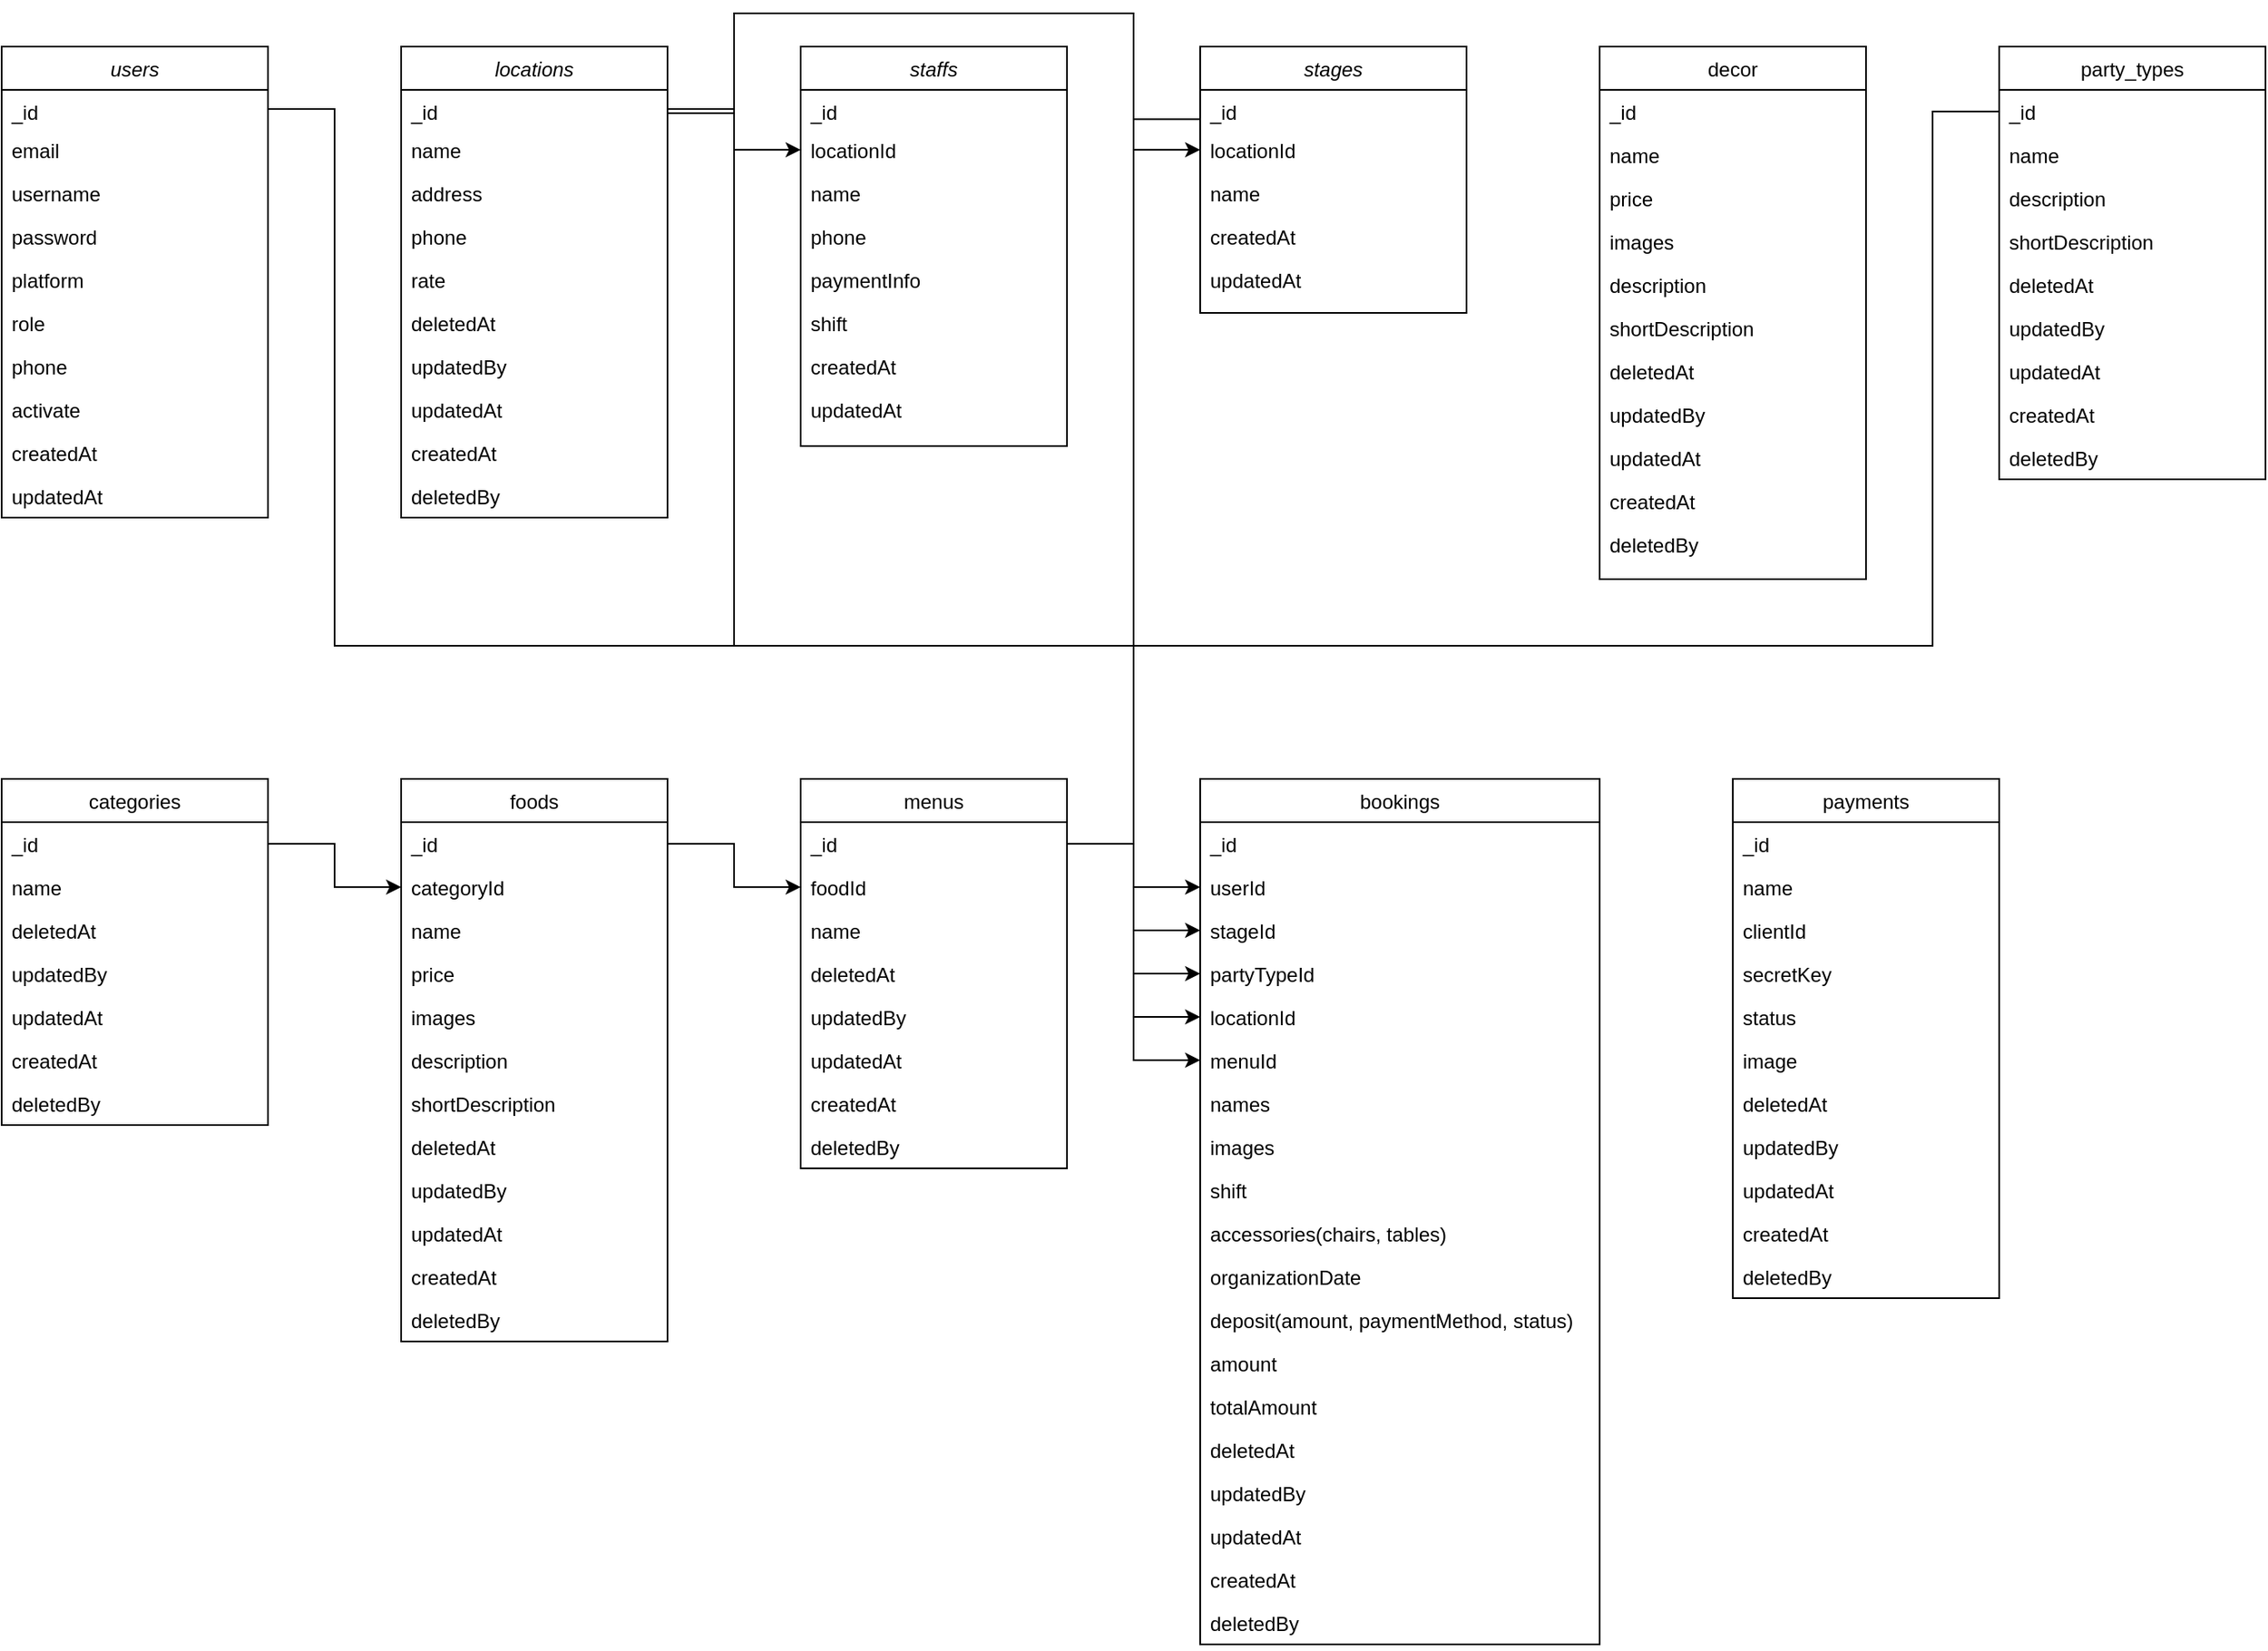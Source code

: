 <mxfile version="24.7.2" type="github" pages="2">
  <diagram id="C5RBs43oDa-KdzZeNtuy" name="ERD">
    <mxGraphModel dx="502" dy="643" grid="1" gridSize="10" guides="1" tooltips="1" connect="1" arrows="1" fold="1" page="1" pageScale="1" pageWidth="827" pageHeight="1169" math="0" shadow="0">
      <root>
        <mxCell id="WIyWlLk6GJQsqaUBKTNV-0" />
        <mxCell id="WIyWlLk6GJQsqaUBKTNV-1" parent="WIyWlLk6GJQsqaUBKTNV-0" />
        <mxCell id="zkfFHV4jXpPFQw0GAbJ--0" value="users" style="swimlane;fontStyle=2;align=center;verticalAlign=top;childLayout=stackLayout;horizontal=1;startSize=26;horizontalStack=0;resizeParent=1;resizeLast=0;collapsible=1;marginBottom=0;rounded=0;shadow=0;strokeWidth=1;" parent="WIyWlLk6GJQsqaUBKTNV-1" vertex="1">
          <mxGeometry x="40" y="40" width="160" height="283" as="geometry">
            <mxRectangle x="80" y="50" width="160" height="26" as="alternateBounds" />
          </mxGeometry>
        </mxCell>
        <mxCell id="7IOnWDi11vepEwamNlnr-1" value="_id" style="text;align=left;verticalAlign=top;spacingLeft=4;spacingRight=4;overflow=hidden;rotatable=0;points=[[0,0.5],[1,0.5]];portConstraint=eastwest;" parent="zkfFHV4jXpPFQw0GAbJ--0" vertex="1">
          <mxGeometry y="26" width="160" height="23" as="geometry" />
        </mxCell>
        <mxCell id="zkfFHV4jXpPFQw0GAbJ--1" value="email" style="text;align=left;verticalAlign=top;spacingLeft=4;spacingRight=4;overflow=hidden;rotatable=0;points=[[0,0.5],[1,0.5]];portConstraint=eastwest;" parent="zkfFHV4jXpPFQw0GAbJ--0" vertex="1">
          <mxGeometry y="49" width="160" height="26" as="geometry" />
        </mxCell>
        <mxCell id="zkfFHV4jXpPFQw0GAbJ--2" value="username" style="text;align=left;verticalAlign=top;spacingLeft=4;spacingRight=4;overflow=hidden;rotatable=0;points=[[0,0.5],[1,0.5]];portConstraint=eastwest;rounded=0;shadow=0;html=0;" parent="zkfFHV4jXpPFQw0GAbJ--0" vertex="1">
          <mxGeometry y="75" width="160" height="26" as="geometry" />
        </mxCell>
        <mxCell id="zkfFHV4jXpPFQw0GAbJ--3" value="password" style="text;align=left;verticalAlign=top;spacingLeft=4;spacingRight=4;overflow=hidden;rotatable=0;points=[[0,0.5],[1,0.5]];portConstraint=eastwest;rounded=0;shadow=0;html=0;" parent="zkfFHV4jXpPFQw0GAbJ--0" vertex="1">
          <mxGeometry y="101" width="160" height="26" as="geometry" />
        </mxCell>
        <mxCell id="7IOnWDi11vepEwamNlnr-34" value="platform" style="text;align=left;verticalAlign=top;spacingLeft=4;spacingRight=4;overflow=hidden;rotatable=0;points=[[0,0.5],[1,0.5]];portConstraint=eastwest;rounded=0;shadow=0;html=0;" parent="zkfFHV4jXpPFQw0GAbJ--0" vertex="1">
          <mxGeometry y="127" width="160" height="26" as="geometry" />
        </mxCell>
        <mxCell id="zkfFHV4jXpPFQw0GAbJ--5" value="role" style="text;align=left;verticalAlign=top;spacingLeft=4;spacingRight=4;overflow=hidden;rotatable=0;points=[[0,0.5],[1,0.5]];portConstraint=eastwest;" parent="zkfFHV4jXpPFQw0GAbJ--0" vertex="1">
          <mxGeometry y="153" width="160" height="26" as="geometry" />
        </mxCell>
        <mxCell id="7IOnWDi11vepEwamNlnr-0" value="phone" style="text;align=left;verticalAlign=top;spacingLeft=4;spacingRight=4;overflow=hidden;rotatable=0;points=[[0,0.5],[1,0.5]];portConstraint=eastwest;" parent="zkfFHV4jXpPFQw0GAbJ--0" vertex="1">
          <mxGeometry y="179" width="160" height="26" as="geometry" />
        </mxCell>
        <mxCell id="7IOnWDi11vepEwamNlnr-192" value="activate" style="text;align=left;verticalAlign=top;spacingLeft=4;spacingRight=4;overflow=hidden;rotatable=0;points=[[0,0.5],[1,0.5]];portConstraint=eastwest;rounded=0;shadow=0;html=0;" parent="zkfFHV4jXpPFQw0GAbJ--0" vertex="1">
          <mxGeometry y="205" width="160" height="26" as="geometry" />
        </mxCell>
        <mxCell id="7IOnWDi11vepEwamNlnr-193" value="createdAt" style="text;align=left;verticalAlign=top;spacingLeft=4;spacingRight=4;overflow=hidden;rotatable=0;points=[[0,0.5],[1,0.5]];portConstraint=eastwest;rounded=0;shadow=0;html=0;" parent="zkfFHV4jXpPFQw0GAbJ--0" vertex="1">
          <mxGeometry y="231" width="160" height="26" as="geometry" />
        </mxCell>
        <mxCell id="7IOnWDi11vepEwamNlnr-72" value="updatedAt" style="text;align=left;verticalAlign=top;spacingLeft=4;spacingRight=4;overflow=hidden;rotatable=0;points=[[0,0.5],[1,0.5]];portConstraint=eastwest;rounded=0;shadow=0;html=0;" parent="zkfFHV4jXpPFQw0GAbJ--0" vertex="1">
          <mxGeometry y="257" width="160" height="26" as="geometry" />
        </mxCell>
        <mxCell id="zkfFHV4jXpPFQw0GAbJ--6" value="categories" style="swimlane;fontStyle=0;align=center;verticalAlign=top;childLayout=stackLayout;horizontal=1;startSize=26;horizontalStack=0;resizeParent=1;resizeLast=0;collapsible=1;marginBottom=0;rounded=0;shadow=0;strokeWidth=1;" parent="WIyWlLk6GJQsqaUBKTNV-1" vertex="1">
          <mxGeometry x="40" y="480" width="160" height="208" as="geometry">
            <mxRectangle x="40" y="480" width="160" height="26" as="alternateBounds" />
          </mxGeometry>
        </mxCell>
        <mxCell id="zkfFHV4jXpPFQw0GAbJ--7" value="_id" style="text;align=left;verticalAlign=top;spacingLeft=4;spacingRight=4;overflow=hidden;rotatable=0;points=[[0,0.5],[1,0.5]];portConstraint=eastwest;" parent="zkfFHV4jXpPFQw0GAbJ--6" vertex="1">
          <mxGeometry y="26" width="160" height="26" as="geometry" />
        </mxCell>
        <mxCell id="zkfFHV4jXpPFQw0GAbJ--8" value="name" style="text;align=left;verticalAlign=top;spacingLeft=4;spacingRight=4;overflow=hidden;rotatable=0;points=[[0,0.5],[1,0.5]];portConstraint=eastwest;rounded=0;shadow=0;html=0;" parent="zkfFHV4jXpPFQw0GAbJ--6" vertex="1">
          <mxGeometry y="52" width="160" height="26" as="geometry" />
        </mxCell>
        <mxCell id="7IOnWDi11vepEwamNlnr-150" value="deletedAt" style="text;align=left;verticalAlign=top;spacingLeft=4;spacingRight=4;overflow=hidden;rotatable=0;points=[[0,0.5],[1,0.5]];portConstraint=eastwest;rounded=0;shadow=0;html=0;" parent="zkfFHV4jXpPFQw0GAbJ--6" vertex="1">
          <mxGeometry y="78" width="160" height="26" as="geometry" />
        </mxCell>
        <mxCell id="7IOnWDi11vepEwamNlnr-154" value="updatedBy" style="text;align=left;verticalAlign=top;spacingLeft=4;spacingRight=4;overflow=hidden;rotatable=0;points=[[0,0.5],[1,0.5]];portConstraint=eastwest;rounded=0;shadow=0;html=0;" parent="zkfFHV4jXpPFQw0GAbJ--6" vertex="1">
          <mxGeometry y="104" width="160" height="26" as="geometry" />
        </mxCell>
        <mxCell id="7IOnWDi11vepEwamNlnr-153" value="updatedAt" style="text;align=left;verticalAlign=top;spacingLeft=4;spacingRight=4;overflow=hidden;rotatable=0;points=[[0,0.5],[1,0.5]];portConstraint=eastwest;rounded=0;shadow=0;html=0;" parent="zkfFHV4jXpPFQw0GAbJ--6" vertex="1">
          <mxGeometry y="130" width="160" height="26" as="geometry" />
        </mxCell>
        <mxCell id="7IOnWDi11vepEwamNlnr-152" value="createdAt" style="text;align=left;verticalAlign=top;spacingLeft=4;spacingRight=4;overflow=hidden;rotatable=0;points=[[0,0.5],[1,0.5]];portConstraint=eastwest;rounded=0;shadow=0;html=0;" parent="zkfFHV4jXpPFQw0GAbJ--6" vertex="1">
          <mxGeometry y="156" width="160" height="26" as="geometry" />
        </mxCell>
        <mxCell id="7IOnWDi11vepEwamNlnr-151" value="deletedBy" style="text;align=left;verticalAlign=top;spacingLeft=4;spacingRight=4;overflow=hidden;rotatable=0;points=[[0,0.5],[1,0.5]];portConstraint=eastwest;rounded=0;shadow=0;html=0;" parent="zkfFHV4jXpPFQw0GAbJ--6" vertex="1">
          <mxGeometry y="182" width="160" height="26" as="geometry" />
        </mxCell>
        <mxCell id="7IOnWDi11vepEwamNlnr-7" value="foods" style="swimlane;fontStyle=0;align=center;verticalAlign=top;childLayout=stackLayout;horizontal=1;startSize=26;horizontalStack=0;resizeParent=1;resizeLast=0;collapsible=1;marginBottom=0;rounded=0;shadow=0;strokeWidth=1;" parent="WIyWlLk6GJQsqaUBKTNV-1" vertex="1">
          <mxGeometry x="280" y="480" width="160" height="338" as="geometry">
            <mxRectangle x="280" y="480" width="160" height="26" as="alternateBounds" />
          </mxGeometry>
        </mxCell>
        <mxCell id="7IOnWDi11vepEwamNlnr-8" value="_id" style="text;align=left;verticalAlign=top;spacingLeft=4;spacingRight=4;overflow=hidden;rotatable=0;points=[[0,0.5],[1,0.5]];portConstraint=eastwest;" parent="7IOnWDi11vepEwamNlnr-7" vertex="1">
          <mxGeometry y="26" width="160" height="26" as="geometry" />
        </mxCell>
        <mxCell id="7IOnWDi11vepEwamNlnr-14" value="categoryId" style="text;align=left;verticalAlign=top;spacingLeft=4;spacingRight=4;overflow=hidden;rotatable=0;points=[[0,0.5],[1,0.5]];portConstraint=eastwest;rounded=0;shadow=0;html=0;" parent="7IOnWDi11vepEwamNlnr-7" vertex="1">
          <mxGeometry y="52" width="160" height="26" as="geometry" />
        </mxCell>
        <mxCell id="7IOnWDi11vepEwamNlnr-9" value="name" style="text;align=left;verticalAlign=top;spacingLeft=4;spacingRight=4;overflow=hidden;rotatable=0;points=[[0,0.5],[1,0.5]];portConstraint=eastwest;rounded=0;shadow=0;html=0;" parent="7IOnWDi11vepEwamNlnr-7" vertex="1">
          <mxGeometry y="78" width="160" height="26" as="geometry" />
        </mxCell>
        <mxCell id="7IOnWDi11vepEwamNlnr-30" value="price" style="text;align=left;verticalAlign=top;spacingLeft=4;spacingRight=4;overflow=hidden;rotatable=0;points=[[0,0.5],[1,0.5]];portConstraint=eastwest;rounded=0;shadow=0;html=0;" parent="7IOnWDi11vepEwamNlnr-7" vertex="1">
          <mxGeometry y="104" width="160" height="26" as="geometry" />
        </mxCell>
        <mxCell id="7IOnWDi11vepEwamNlnr-33" value="images" style="text;align=left;verticalAlign=top;spacingLeft=4;spacingRight=4;overflow=hidden;rotatable=0;points=[[0,0.5],[1,0.5]];portConstraint=eastwest;rounded=0;shadow=0;html=0;" parent="7IOnWDi11vepEwamNlnr-7" vertex="1">
          <mxGeometry y="130" width="160" height="26" as="geometry" />
        </mxCell>
        <mxCell id="7IOnWDi11vepEwamNlnr-31" value="description" style="text;align=left;verticalAlign=top;spacingLeft=4;spacingRight=4;overflow=hidden;rotatable=0;points=[[0,0.5],[1,0.5]];portConstraint=eastwest;rounded=0;shadow=0;html=0;" parent="7IOnWDi11vepEwamNlnr-7" vertex="1">
          <mxGeometry y="156" width="160" height="26" as="geometry" />
        </mxCell>
        <mxCell id="7IOnWDi11vepEwamNlnr-32" value="shortDescription" style="text;align=left;verticalAlign=top;spacingLeft=4;spacingRight=4;overflow=hidden;rotatable=0;points=[[0,0.5],[1,0.5]];portConstraint=eastwest;rounded=0;shadow=0;html=0;" parent="7IOnWDi11vepEwamNlnr-7" vertex="1">
          <mxGeometry y="182" width="160" height="26" as="geometry" />
        </mxCell>
        <mxCell id="7IOnWDi11vepEwamNlnr-155" value="deletedAt" style="text;align=left;verticalAlign=top;spacingLeft=4;spacingRight=4;overflow=hidden;rotatable=0;points=[[0,0.5],[1,0.5]];portConstraint=eastwest;rounded=0;shadow=0;html=0;" parent="7IOnWDi11vepEwamNlnr-7" vertex="1">
          <mxGeometry y="208" width="160" height="26" as="geometry" />
        </mxCell>
        <mxCell id="7IOnWDi11vepEwamNlnr-159" value="updatedBy" style="text;align=left;verticalAlign=top;spacingLeft=4;spacingRight=4;overflow=hidden;rotatable=0;points=[[0,0.5],[1,0.5]];portConstraint=eastwest;rounded=0;shadow=0;html=0;" parent="7IOnWDi11vepEwamNlnr-7" vertex="1">
          <mxGeometry y="234" width="160" height="26" as="geometry" />
        </mxCell>
        <mxCell id="7IOnWDi11vepEwamNlnr-158" value="updatedAt" style="text;align=left;verticalAlign=top;spacingLeft=4;spacingRight=4;overflow=hidden;rotatable=0;points=[[0,0.5],[1,0.5]];portConstraint=eastwest;rounded=0;shadow=0;html=0;" parent="7IOnWDi11vepEwamNlnr-7" vertex="1">
          <mxGeometry y="260" width="160" height="26" as="geometry" />
        </mxCell>
        <mxCell id="7IOnWDi11vepEwamNlnr-157" value="createdAt" style="text;align=left;verticalAlign=top;spacingLeft=4;spacingRight=4;overflow=hidden;rotatable=0;points=[[0,0.5],[1,0.5]];portConstraint=eastwest;rounded=0;shadow=0;html=0;" parent="7IOnWDi11vepEwamNlnr-7" vertex="1">
          <mxGeometry y="286" width="160" height="26" as="geometry" />
        </mxCell>
        <mxCell id="7IOnWDi11vepEwamNlnr-156" value="deletedBy" style="text;align=left;verticalAlign=top;spacingLeft=4;spacingRight=4;overflow=hidden;rotatable=0;points=[[0,0.5],[1,0.5]];portConstraint=eastwest;rounded=0;shadow=0;html=0;" parent="7IOnWDi11vepEwamNlnr-7" vertex="1">
          <mxGeometry y="312" width="160" height="26" as="geometry" />
        </mxCell>
        <mxCell id="7IOnWDi11vepEwamNlnr-19" value="menus" style="swimlane;fontStyle=0;align=center;verticalAlign=top;childLayout=stackLayout;horizontal=1;startSize=26;horizontalStack=0;resizeParent=1;resizeLast=0;collapsible=1;marginBottom=0;rounded=0;shadow=0;strokeWidth=1;" parent="WIyWlLk6GJQsqaUBKTNV-1" vertex="1">
          <mxGeometry x="520" y="480" width="160" height="234" as="geometry">
            <mxRectangle x="520" y="480" width="160" height="26" as="alternateBounds" />
          </mxGeometry>
        </mxCell>
        <mxCell id="7IOnWDi11vepEwamNlnr-20" value="_id" style="text;align=left;verticalAlign=top;spacingLeft=4;spacingRight=4;overflow=hidden;rotatable=0;points=[[0,0.5],[1,0.5]];portConstraint=eastwest;" parent="7IOnWDi11vepEwamNlnr-19" vertex="1">
          <mxGeometry y="26" width="160" height="26" as="geometry" />
        </mxCell>
        <mxCell id="7IOnWDi11vepEwamNlnr-21" value="foodId" style="text;align=left;verticalAlign=top;spacingLeft=4;spacingRight=4;overflow=hidden;rotatable=0;points=[[0,0.5],[1,0.5]];portConstraint=eastwest;rounded=0;shadow=0;html=0;" parent="7IOnWDi11vepEwamNlnr-19" vertex="1">
          <mxGeometry y="52" width="160" height="26" as="geometry" />
        </mxCell>
        <mxCell id="7IOnWDi11vepEwamNlnr-22" value="name" style="text;align=left;verticalAlign=top;spacingLeft=4;spacingRight=4;overflow=hidden;rotatable=0;points=[[0,0.5],[1,0.5]];portConstraint=eastwest;rounded=0;shadow=0;html=0;" parent="7IOnWDi11vepEwamNlnr-19" vertex="1">
          <mxGeometry y="78" width="160" height="26" as="geometry" />
        </mxCell>
        <mxCell id="7IOnWDi11vepEwamNlnr-160" value="deletedAt" style="text;align=left;verticalAlign=top;spacingLeft=4;spacingRight=4;overflow=hidden;rotatable=0;points=[[0,0.5],[1,0.5]];portConstraint=eastwest;rounded=0;shadow=0;html=0;" parent="7IOnWDi11vepEwamNlnr-19" vertex="1">
          <mxGeometry y="104" width="160" height="26" as="geometry" />
        </mxCell>
        <mxCell id="7IOnWDi11vepEwamNlnr-164" value="updatedBy" style="text;align=left;verticalAlign=top;spacingLeft=4;spacingRight=4;overflow=hidden;rotatable=0;points=[[0,0.5],[1,0.5]];portConstraint=eastwest;rounded=0;shadow=0;html=0;" parent="7IOnWDi11vepEwamNlnr-19" vertex="1">
          <mxGeometry y="130" width="160" height="26" as="geometry" />
        </mxCell>
        <mxCell id="7IOnWDi11vepEwamNlnr-163" value="updatedAt" style="text;align=left;verticalAlign=top;spacingLeft=4;spacingRight=4;overflow=hidden;rotatable=0;points=[[0,0.5],[1,0.5]];portConstraint=eastwest;rounded=0;shadow=0;html=0;" parent="7IOnWDi11vepEwamNlnr-19" vertex="1">
          <mxGeometry y="156" width="160" height="26" as="geometry" />
        </mxCell>
        <mxCell id="7IOnWDi11vepEwamNlnr-162" value="createdAt" style="text;align=left;verticalAlign=top;spacingLeft=4;spacingRight=4;overflow=hidden;rotatable=0;points=[[0,0.5],[1,0.5]];portConstraint=eastwest;rounded=0;shadow=0;html=0;" parent="7IOnWDi11vepEwamNlnr-19" vertex="1">
          <mxGeometry y="182" width="160" height="26" as="geometry" />
        </mxCell>
        <mxCell id="7IOnWDi11vepEwamNlnr-161" value="deletedBy" style="text;align=left;verticalAlign=top;spacingLeft=4;spacingRight=4;overflow=hidden;rotatable=0;points=[[0,0.5],[1,0.5]];portConstraint=eastwest;rounded=0;shadow=0;html=0;" parent="7IOnWDi11vepEwamNlnr-19" vertex="1">
          <mxGeometry y="208" width="160" height="26" as="geometry" />
        </mxCell>
        <mxCell id="7IOnWDi11vepEwamNlnr-49" value="decor" style="swimlane;fontStyle=0;align=center;verticalAlign=top;childLayout=stackLayout;horizontal=1;startSize=26;horizontalStack=0;resizeParent=1;resizeLast=0;collapsible=1;marginBottom=0;rounded=0;shadow=0;strokeWidth=1;" parent="WIyWlLk6GJQsqaUBKTNV-1" vertex="1">
          <mxGeometry x="1000" y="40" width="160" height="320" as="geometry">
            <mxRectangle x="130" y="380" width="160" height="26" as="alternateBounds" />
          </mxGeometry>
        </mxCell>
        <mxCell id="7IOnWDi11vepEwamNlnr-50" value="_id" style="text;align=left;verticalAlign=top;spacingLeft=4;spacingRight=4;overflow=hidden;rotatable=0;points=[[0,0.5],[1,0.5]];portConstraint=eastwest;" parent="7IOnWDi11vepEwamNlnr-49" vertex="1">
          <mxGeometry y="26" width="160" height="26" as="geometry" />
        </mxCell>
        <mxCell id="7IOnWDi11vepEwamNlnr-51" value="name" style="text;align=left;verticalAlign=top;spacingLeft=4;spacingRight=4;overflow=hidden;rotatable=0;points=[[0,0.5],[1,0.5]];portConstraint=eastwest;rounded=0;shadow=0;html=0;" parent="7IOnWDi11vepEwamNlnr-49" vertex="1">
          <mxGeometry y="52" width="160" height="26" as="geometry" />
        </mxCell>
        <mxCell id="7IOnWDi11vepEwamNlnr-53" value="price" style="text;align=left;verticalAlign=top;spacingLeft=4;spacingRight=4;overflow=hidden;rotatable=0;points=[[0,0.5],[1,0.5]];portConstraint=eastwest;rounded=0;shadow=0;html=0;" parent="7IOnWDi11vepEwamNlnr-49" vertex="1">
          <mxGeometry y="78" width="160" height="26" as="geometry" />
        </mxCell>
        <mxCell id="7IOnWDi11vepEwamNlnr-54" value="images" style="text;align=left;verticalAlign=top;spacingLeft=4;spacingRight=4;overflow=hidden;rotatable=0;points=[[0,0.5],[1,0.5]];portConstraint=eastwest;rounded=0;shadow=0;html=0;" parent="7IOnWDi11vepEwamNlnr-49" vertex="1">
          <mxGeometry y="104" width="160" height="26" as="geometry" />
        </mxCell>
        <mxCell id="7IOnWDi11vepEwamNlnr-55" value="description" style="text;align=left;verticalAlign=top;spacingLeft=4;spacingRight=4;overflow=hidden;rotatable=0;points=[[0,0.5],[1,0.5]];portConstraint=eastwest;rounded=0;shadow=0;html=0;" parent="7IOnWDi11vepEwamNlnr-49" vertex="1">
          <mxGeometry y="130" width="160" height="26" as="geometry" />
        </mxCell>
        <mxCell id="7IOnWDi11vepEwamNlnr-56" value="shortDescription" style="text;align=left;verticalAlign=top;spacingLeft=4;spacingRight=4;overflow=hidden;rotatable=0;points=[[0,0.5],[1,0.5]];portConstraint=eastwest;rounded=0;shadow=0;html=0;" parent="7IOnWDi11vepEwamNlnr-49" vertex="1">
          <mxGeometry y="156" width="160" height="26" as="geometry" />
        </mxCell>
        <mxCell id="7IOnWDi11vepEwamNlnr-145" value="deletedAt" style="text;align=left;verticalAlign=top;spacingLeft=4;spacingRight=4;overflow=hidden;rotatable=0;points=[[0,0.5],[1,0.5]];portConstraint=eastwest;rounded=0;shadow=0;html=0;" parent="7IOnWDi11vepEwamNlnr-49" vertex="1">
          <mxGeometry y="182" width="160" height="26" as="geometry" />
        </mxCell>
        <mxCell id="7IOnWDi11vepEwamNlnr-149" value="updatedBy" style="text;align=left;verticalAlign=top;spacingLeft=4;spacingRight=4;overflow=hidden;rotatable=0;points=[[0,0.5],[1,0.5]];portConstraint=eastwest;rounded=0;shadow=0;html=0;" parent="7IOnWDi11vepEwamNlnr-49" vertex="1">
          <mxGeometry y="208" width="160" height="26" as="geometry" />
        </mxCell>
        <mxCell id="7IOnWDi11vepEwamNlnr-148" value="updatedAt" style="text;align=left;verticalAlign=top;spacingLeft=4;spacingRight=4;overflow=hidden;rotatable=0;points=[[0,0.5],[1,0.5]];portConstraint=eastwest;rounded=0;shadow=0;html=0;" parent="7IOnWDi11vepEwamNlnr-49" vertex="1">
          <mxGeometry y="234" width="160" height="26" as="geometry" />
        </mxCell>
        <mxCell id="7IOnWDi11vepEwamNlnr-147" value="createdAt" style="text;align=left;verticalAlign=top;spacingLeft=4;spacingRight=4;overflow=hidden;rotatable=0;points=[[0,0.5],[1,0.5]];portConstraint=eastwest;rounded=0;shadow=0;html=0;" parent="7IOnWDi11vepEwamNlnr-49" vertex="1">
          <mxGeometry y="260" width="160" height="26" as="geometry" />
        </mxCell>
        <mxCell id="7IOnWDi11vepEwamNlnr-146" value="deletedBy" style="text;align=left;verticalAlign=top;spacingLeft=4;spacingRight=4;overflow=hidden;rotatable=0;points=[[0,0.5],[1,0.5]];portConstraint=eastwest;rounded=0;shadow=0;html=0;" parent="7IOnWDi11vepEwamNlnr-49" vertex="1">
          <mxGeometry y="286" width="160" height="26" as="geometry" />
        </mxCell>
        <mxCell id="7IOnWDi11vepEwamNlnr-61" value="locations" style="swimlane;fontStyle=2;align=center;verticalAlign=top;childLayout=stackLayout;horizontal=1;startSize=26;horizontalStack=0;resizeParent=1;resizeLast=0;collapsible=1;marginBottom=0;rounded=0;shadow=0;strokeWidth=1;" parent="WIyWlLk6GJQsqaUBKTNV-1" vertex="1">
          <mxGeometry x="280" y="40" width="160" height="283" as="geometry">
            <mxRectangle x="80" y="50" width="160" height="26" as="alternateBounds" />
          </mxGeometry>
        </mxCell>
        <mxCell id="7IOnWDi11vepEwamNlnr-62" value="_id" style="text;align=left;verticalAlign=top;spacingLeft=4;spacingRight=4;overflow=hidden;rotatable=0;points=[[0,0.5],[1,0.5]];portConstraint=eastwest;" parent="7IOnWDi11vepEwamNlnr-61" vertex="1">
          <mxGeometry y="26" width="160" height="23" as="geometry" />
        </mxCell>
        <mxCell id="7IOnWDi11vepEwamNlnr-63" value="name" style="text;align=left;verticalAlign=top;spacingLeft=4;spacingRight=4;overflow=hidden;rotatable=0;points=[[0,0.5],[1,0.5]];portConstraint=eastwest;" parent="7IOnWDi11vepEwamNlnr-61" vertex="1">
          <mxGeometry y="49" width="160" height="26" as="geometry" />
        </mxCell>
        <mxCell id="7IOnWDi11vepEwamNlnr-64" value="address" style="text;align=left;verticalAlign=top;spacingLeft=4;spacingRight=4;overflow=hidden;rotatable=0;points=[[0,0.5],[1,0.5]];portConstraint=eastwest;rounded=0;shadow=0;html=0;" parent="7IOnWDi11vepEwamNlnr-61" vertex="1">
          <mxGeometry y="75" width="160" height="26" as="geometry" />
        </mxCell>
        <mxCell id="7IOnWDi11vepEwamNlnr-65" value="phone" style="text;align=left;verticalAlign=top;spacingLeft=4;spacingRight=4;overflow=hidden;rotatable=0;points=[[0,0.5],[1,0.5]];portConstraint=eastwest;rounded=0;shadow=0;html=0;" parent="7IOnWDi11vepEwamNlnr-61" vertex="1">
          <mxGeometry y="101" width="160" height="26" as="geometry" />
        </mxCell>
        <mxCell id="7IOnWDi11vepEwamNlnr-66" value="rate" style="text;align=left;verticalAlign=top;spacingLeft=4;spacingRight=4;overflow=hidden;rotatable=0;points=[[0,0.5],[1,0.5]];portConstraint=eastwest;rounded=0;shadow=0;html=0;" parent="7IOnWDi11vepEwamNlnr-61" vertex="1">
          <mxGeometry y="127" width="160" height="26" as="geometry" />
        </mxCell>
        <mxCell id="7IOnWDi11vepEwamNlnr-130" value="deletedAt" style="text;align=left;verticalAlign=top;spacingLeft=4;spacingRight=4;overflow=hidden;rotatable=0;points=[[0,0.5],[1,0.5]];portConstraint=eastwest;rounded=0;shadow=0;html=0;" parent="7IOnWDi11vepEwamNlnr-61" vertex="1">
          <mxGeometry y="153" width="160" height="26" as="geometry" />
        </mxCell>
        <mxCell id="7IOnWDi11vepEwamNlnr-134" value="updatedBy" style="text;align=left;verticalAlign=top;spacingLeft=4;spacingRight=4;overflow=hidden;rotatable=0;points=[[0,0.5],[1,0.5]];portConstraint=eastwest;rounded=0;shadow=0;html=0;" parent="7IOnWDi11vepEwamNlnr-61" vertex="1">
          <mxGeometry y="179" width="160" height="26" as="geometry" />
        </mxCell>
        <mxCell id="7IOnWDi11vepEwamNlnr-133" value="updatedAt" style="text;align=left;verticalAlign=top;spacingLeft=4;spacingRight=4;overflow=hidden;rotatable=0;points=[[0,0.5],[1,0.5]];portConstraint=eastwest;rounded=0;shadow=0;html=0;" parent="7IOnWDi11vepEwamNlnr-61" vertex="1">
          <mxGeometry y="205" width="160" height="26" as="geometry" />
        </mxCell>
        <mxCell id="7IOnWDi11vepEwamNlnr-132" value="createdAt" style="text;align=left;verticalAlign=top;spacingLeft=4;spacingRight=4;overflow=hidden;rotatable=0;points=[[0,0.5],[1,0.5]];portConstraint=eastwest;rounded=0;shadow=0;html=0;" parent="7IOnWDi11vepEwamNlnr-61" vertex="1">
          <mxGeometry y="231" width="160" height="26" as="geometry" />
        </mxCell>
        <mxCell id="7IOnWDi11vepEwamNlnr-131" value="deletedBy" style="text;align=left;verticalAlign=top;spacingLeft=4;spacingRight=4;overflow=hidden;rotatable=0;points=[[0,0.5],[1,0.5]];portConstraint=eastwest;rounded=0;shadow=0;html=0;" parent="7IOnWDi11vepEwamNlnr-61" vertex="1">
          <mxGeometry y="257" width="160" height="26" as="geometry" />
        </mxCell>
        <mxCell id="7IOnWDi11vepEwamNlnr-77" value="staffs" style="swimlane;fontStyle=2;align=center;verticalAlign=top;childLayout=stackLayout;horizontal=1;startSize=26;horizontalStack=0;resizeParent=1;resizeLast=0;collapsible=1;marginBottom=0;rounded=0;shadow=0;strokeWidth=1;" parent="WIyWlLk6GJQsqaUBKTNV-1" vertex="1">
          <mxGeometry x="520" y="40" width="160" height="240" as="geometry">
            <mxRectangle x="80" y="50" width="160" height="26" as="alternateBounds" />
          </mxGeometry>
        </mxCell>
        <mxCell id="7IOnWDi11vepEwamNlnr-78" value="_id" style="text;align=left;verticalAlign=top;spacingLeft=4;spacingRight=4;overflow=hidden;rotatable=0;points=[[0,0.5],[1,0.5]];portConstraint=eastwest;" parent="7IOnWDi11vepEwamNlnr-77" vertex="1">
          <mxGeometry y="26" width="160" height="23" as="geometry" />
        </mxCell>
        <mxCell id="7IOnWDi11vepEwamNlnr-90" value="locationId" style="text;align=left;verticalAlign=top;spacingLeft=4;spacingRight=4;overflow=hidden;rotatable=0;points=[[0,0.5],[1,0.5]];portConstraint=eastwest;rounded=0;shadow=0;html=0;" parent="7IOnWDi11vepEwamNlnr-77" vertex="1">
          <mxGeometry y="49" width="160" height="26" as="geometry" />
        </mxCell>
        <mxCell id="7IOnWDi11vepEwamNlnr-79" value="name" style="text;align=left;verticalAlign=top;spacingLeft=4;spacingRight=4;overflow=hidden;rotatable=0;points=[[0,0.5],[1,0.5]];portConstraint=eastwest;" parent="7IOnWDi11vepEwamNlnr-77" vertex="1">
          <mxGeometry y="75" width="160" height="26" as="geometry" />
        </mxCell>
        <mxCell id="7IOnWDi11vepEwamNlnr-81" value="phone" style="text;align=left;verticalAlign=top;spacingLeft=4;spacingRight=4;overflow=hidden;rotatable=0;points=[[0,0.5],[1,0.5]];portConstraint=eastwest;rounded=0;shadow=0;html=0;" parent="7IOnWDi11vepEwamNlnr-77" vertex="1">
          <mxGeometry y="101" width="160" height="26" as="geometry" />
        </mxCell>
        <mxCell id="7IOnWDi11vepEwamNlnr-194" value="paymentInfo" style="text;align=left;verticalAlign=top;spacingLeft=4;spacingRight=4;overflow=hidden;rotatable=0;points=[[0,0.5],[1,0.5]];portConstraint=eastwest;rounded=0;shadow=0;html=0;" parent="7IOnWDi11vepEwamNlnr-77" vertex="1">
          <mxGeometry y="127" width="160" height="26" as="geometry" />
        </mxCell>
        <mxCell id="7IOnWDi11vepEwamNlnr-195" value="shift" style="text;align=left;verticalAlign=top;spacingLeft=4;spacingRight=4;overflow=hidden;rotatable=0;points=[[0,0.5],[1,0.5]];portConstraint=eastwest;rounded=0;shadow=0;html=0;" parent="7IOnWDi11vepEwamNlnr-77" vertex="1">
          <mxGeometry y="153" width="160" height="26" as="geometry" />
        </mxCell>
        <mxCell id="7IOnWDi11vepEwamNlnr-197" value="createdAt" style="text;align=left;verticalAlign=top;spacingLeft=4;spacingRight=4;overflow=hidden;rotatable=0;points=[[0,0.5],[1,0.5]];portConstraint=eastwest;rounded=0;shadow=0;html=0;" parent="7IOnWDi11vepEwamNlnr-77" vertex="1">
          <mxGeometry y="179" width="160" height="26" as="geometry" />
        </mxCell>
        <mxCell id="7IOnWDi11vepEwamNlnr-196" value="updatedAt" style="text;align=left;verticalAlign=top;spacingLeft=4;spacingRight=4;overflow=hidden;rotatable=0;points=[[0,0.5],[1,0.5]];portConstraint=eastwest;rounded=0;shadow=0;html=0;" parent="7IOnWDi11vepEwamNlnr-77" vertex="1">
          <mxGeometry y="205" width="160" height="26" as="geometry" />
        </mxCell>
        <mxCell id="7IOnWDi11vepEwamNlnr-97" value="" style="endArrow=classic;html=1;rounded=0;entryX=0;entryY=0.5;entryDx=0;entryDy=0;edgeStyle=orthogonalEdgeStyle;" parent="WIyWlLk6GJQsqaUBKTNV-1" target="7IOnWDi11vepEwamNlnr-90" edge="1">
          <mxGeometry width="50" height="50" relative="1" as="geometry">
            <mxPoint x="440" y="80" as="sourcePoint" />
            <mxPoint x="540" y="60" as="targetPoint" />
            <Array as="points">
              <mxPoint x="480" y="80" />
              <mxPoint x="480" y="102" />
            </Array>
          </mxGeometry>
        </mxCell>
        <mxCell id="7IOnWDi11vepEwamNlnr-102" value="" style="endArrow=classic;html=1;rounded=0;exitX=1;exitY=0.5;exitDx=0;exitDy=0;entryX=0;entryY=0.5;entryDx=0;entryDy=0;edgeStyle=orthogonalEdgeStyle;" parent="WIyWlLk6GJQsqaUBKTNV-1" source="zkfFHV4jXpPFQw0GAbJ--7" target="7IOnWDi11vepEwamNlnr-14" edge="1">
          <mxGeometry width="50" height="50" relative="1" as="geometry">
            <mxPoint x="230" y="743" as="sourcePoint" />
            <mxPoint x="280" y="693" as="targetPoint" />
          </mxGeometry>
        </mxCell>
        <mxCell id="7IOnWDi11vepEwamNlnr-103" value="" style="endArrow=classic;html=1;rounded=0;exitX=1;exitY=0.5;exitDx=0;exitDy=0;entryX=0;entryY=0.5;entryDx=0;entryDy=0;edgeStyle=orthogonalEdgeStyle;" parent="WIyWlLk6GJQsqaUBKTNV-1" source="7IOnWDi11vepEwamNlnr-8" target="7IOnWDi11vepEwamNlnr-21" edge="1">
          <mxGeometry width="50" height="50" relative="1" as="geometry">
            <mxPoint x="210" y="529" as="sourcePoint" />
            <mxPoint x="320" y="555" as="targetPoint" />
          </mxGeometry>
        </mxCell>
        <mxCell id="7IOnWDi11vepEwamNlnr-105" value="payments" style="swimlane;fontStyle=0;align=center;verticalAlign=top;childLayout=stackLayout;horizontal=1;startSize=26;horizontalStack=0;resizeParent=1;resizeLast=0;collapsible=1;marginBottom=0;rounded=0;shadow=0;strokeWidth=1;" parent="WIyWlLk6GJQsqaUBKTNV-1" vertex="1">
          <mxGeometry x="1080" y="480" width="160" height="312" as="geometry">
            <mxRectangle x="520" y="480" width="160" height="26" as="alternateBounds" />
          </mxGeometry>
        </mxCell>
        <mxCell id="7IOnWDi11vepEwamNlnr-106" value="_id" style="text;align=left;verticalAlign=top;spacingLeft=4;spacingRight=4;overflow=hidden;rotatable=0;points=[[0,0.5],[1,0.5]];portConstraint=eastwest;" parent="7IOnWDi11vepEwamNlnr-105" vertex="1">
          <mxGeometry y="26" width="160" height="26" as="geometry" />
        </mxCell>
        <mxCell id="7IOnWDi11vepEwamNlnr-108" value="name" style="text;align=left;verticalAlign=top;spacingLeft=4;spacingRight=4;overflow=hidden;rotatable=0;points=[[0,0.5],[1,0.5]];portConstraint=eastwest;rounded=0;shadow=0;html=0;" parent="7IOnWDi11vepEwamNlnr-105" vertex="1">
          <mxGeometry y="52" width="160" height="26" as="geometry" />
        </mxCell>
        <mxCell id="7IOnWDi11vepEwamNlnr-113" value="clientId" style="text;align=left;verticalAlign=top;spacingLeft=4;spacingRight=4;overflow=hidden;rotatable=0;points=[[0,0.5],[1,0.5]];portConstraint=eastwest;rounded=0;shadow=0;html=0;" parent="7IOnWDi11vepEwamNlnr-105" vertex="1">
          <mxGeometry y="78" width="160" height="26" as="geometry" />
        </mxCell>
        <mxCell id="7IOnWDi11vepEwamNlnr-109" value="secretKey" style="text;align=left;verticalAlign=top;spacingLeft=4;spacingRight=4;overflow=hidden;rotatable=0;points=[[0,0.5],[1,0.5]];portConstraint=eastwest;rounded=0;shadow=0;html=0;" parent="7IOnWDi11vepEwamNlnr-105" vertex="1">
          <mxGeometry y="104" width="160" height="26" as="geometry" />
        </mxCell>
        <mxCell id="7IOnWDi11vepEwamNlnr-114" value="status" style="text;align=left;verticalAlign=top;spacingLeft=4;spacingRight=4;overflow=hidden;rotatable=0;points=[[0,0.5],[1,0.5]];portConstraint=eastwest;rounded=0;shadow=0;html=0;" parent="7IOnWDi11vepEwamNlnr-105" vertex="1">
          <mxGeometry y="130" width="160" height="26" as="geometry" />
        </mxCell>
        <mxCell id="7IOnWDi11vepEwamNlnr-115" value="image" style="text;align=left;verticalAlign=top;spacingLeft=4;spacingRight=4;overflow=hidden;rotatable=0;points=[[0,0.5],[1,0.5]];portConstraint=eastwest;rounded=0;shadow=0;html=0;" parent="7IOnWDi11vepEwamNlnr-105" vertex="1">
          <mxGeometry y="156" width="160" height="26" as="geometry" />
        </mxCell>
        <mxCell id="7IOnWDi11vepEwamNlnr-165" value="deletedAt" style="text;align=left;verticalAlign=top;spacingLeft=4;spacingRight=4;overflow=hidden;rotatable=0;points=[[0,0.5],[1,0.5]];portConstraint=eastwest;rounded=0;shadow=0;html=0;" parent="7IOnWDi11vepEwamNlnr-105" vertex="1">
          <mxGeometry y="182" width="160" height="26" as="geometry" />
        </mxCell>
        <mxCell id="7IOnWDi11vepEwamNlnr-169" value="updatedBy" style="text;align=left;verticalAlign=top;spacingLeft=4;spacingRight=4;overflow=hidden;rotatable=0;points=[[0,0.5],[1,0.5]];portConstraint=eastwest;rounded=0;shadow=0;html=0;" parent="7IOnWDi11vepEwamNlnr-105" vertex="1">
          <mxGeometry y="208" width="160" height="26" as="geometry" />
        </mxCell>
        <mxCell id="7IOnWDi11vepEwamNlnr-168" value="updatedAt" style="text;align=left;verticalAlign=top;spacingLeft=4;spacingRight=4;overflow=hidden;rotatable=0;points=[[0,0.5],[1,0.5]];portConstraint=eastwest;rounded=0;shadow=0;html=0;" parent="7IOnWDi11vepEwamNlnr-105" vertex="1">
          <mxGeometry y="234" width="160" height="26" as="geometry" />
        </mxCell>
        <mxCell id="7IOnWDi11vepEwamNlnr-167" value="createdAt" style="text;align=left;verticalAlign=top;spacingLeft=4;spacingRight=4;overflow=hidden;rotatable=0;points=[[0,0.5],[1,0.5]];portConstraint=eastwest;rounded=0;shadow=0;html=0;" parent="7IOnWDi11vepEwamNlnr-105" vertex="1">
          <mxGeometry y="260" width="160" height="26" as="geometry" />
        </mxCell>
        <mxCell id="7IOnWDi11vepEwamNlnr-166" value="deletedBy" style="text;align=left;verticalAlign=top;spacingLeft=4;spacingRight=4;overflow=hidden;rotatable=0;points=[[0,0.5],[1,0.5]];portConstraint=eastwest;rounded=0;shadow=0;html=0;" parent="7IOnWDi11vepEwamNlnr-105" vertex="1">
          <mxGeometry y="286" width="160" height="26" as="geometry" />
        </mxCell>
        <mxCell id="7IOnWDi11vepEwamNlnr-198" value="stages" style="swimlane;fontStyle=2;align=center;verticalAlign=top;childLayout=stackLayout;horizontal=1;startSize=26;horizontalStack=0;resizeParent=1;resizeLast=0;collapsible=1;marginBottom=0;rounded=0;shadow=0;strokeWidth=1;" parent="WIyWlLk6GJQsqaUBKTNV-1" vertex="1">
          <mxGeometry x="760" y="40" width="160" height="160" as="geometry">
            <mxRectangle x="80" y="50" width="160" height="26" as="alternateBounds" />
          </mxGeometry>
        </mxCell>
        <mxCell id="7IOnWDi11vepEwamNlnr-199" value="_id" style="text;align=left;verticalAlign=top;spacingLeft=4;spacingRight=4;overflow=hidden;rotatable=0;points=[[0,0.5],[1,0.5]];portConstraint=eastwest;" parent="7IOnWDi11vepEwamNlnr-198" vertex="1">
          <mxGeometry y="26" width="160" height="23" as="geometry" />
        </mxCell>
        <mxCell id="7IOnWDi11vepEwamNlnr-200" value="locationId" style="text;align=left;verticalAlign=top;spacingLeft=4;spacingRight=4;overflow=hidden;rotatable=0;points=[[0,0.5],[1,0.5]];portConstraint=eastwest;rounded=0;shadow=0;html=0;" parent="7IOnWDi11vepEwamNlnr-198" vertex="1">
          <mxGeometry y="49" width="160" height="26" as="geometry" />
        </mxCell>
        <mxCell id="7IOnWDi11vepEwamNlnr-201" value="name" style="text;align=left;verticalAlign=top;spacingLeft=4;spacingRight=4;overflow=hidden;rotatable=0;points=[[0,0.5],[1,0.5]];portConstraint=eastwest;" parent="7IOnWDi11vepEwamNlnr-198" vertex="1">
          <mxGeometry y="75" width="160" height="26" as="geometry" />
        </mxCell>
        <mxCell id="7IOnWDi11vepEwamNlnr-205" value="createdAt" style="text;align=left;verticalAlign=top;spacingLeft=4;spacingRight=4;overflow=hidden;rotatable=0;points=[[0,0.5],[1,0.5]];portConstraint=eastwest;rounded=0;shadow=0;html=0;" parent="7IOnWDi11vepEwamNlnr-198" vertex="1">
          <mxGeometry y="101" width="160" height="26" as="geometry" />
        </mxCell>
        <mxCell id="7IOnWDi11vepEwamNlnr-206" value="updatedAt" style="text;align=left;verticalAlign=top;spacingLeft=4;spacingRight=4;overflow=hidden;rotatable=0;points=[[0,0.5],[1,0.5]];portConstraint=eastwest;rounded=0;shadow=0;html=0;" parent="7IOnWDi11vepEwamNlnr-198" vertex="1">
          <mxGeometry y="127" width="160" height="26" as="geometry" />
        </mxCell>
        <mxCell id="hpksEJhgSdYKJPYJ7NG2-0" value="party_types" style="swimlane;fontStyle=0;align=center;verticalAlign=top;childLayout=stackLayout;horizontal=1;startSize=26;horizontalStack=0;resizeParent=1;resizeLast=0;collapsible=1;marginBottom=0;rounded=0;shadow=0;strokeWidth=1;" parent="WIyWlLk6GJQsqaUBKTNV-1" vertex="1">
          <mxGeometry x="1240" y="40" width="160" height="260" as="geometry">
            <mxRectangle x="130" y="380" width="160" height="26" as="alternateBounds" />
          </mxGeometry>
        </mxCell>
        <mxCell id="hpksEJhgSdYKJPYJ7NG2-1" value="_id" style="text;align=left;verticalAlign=top;spacingLeft=4;spacingRight=4;overflow=hidden;rotatable=0;points=[[0,0.5],[1,0.5]];portConstraint=eastwest;" parent="hpksEJhgSdYKJPYJ7NG2-0" vertex="1">
          <mxGeometry y="26" width="160" height="26" as="geometry" />
        </mxCell>
        <mxCell id="hpksEJhgSdYKJPYJ7NG2-2" value="name" style="text;align=left;verticalAlign=top;spacingLeft=4;spacingRight=4;overflow=hidden;rotatable=0;points=[[0,0.5],[1,0.5]];portConstraint=eastwest;rounded=0;shadow=0;html=0;" parent="hpksEJhgSdYKJPYJ7NG2-0" vertex="1">
          <mxGeometry y="52" width="160" height="26" as="geometry" />
        </mxCell>
        <mxCell id="hpksEJhgSdYKJPYJ7NG2-5" value="description" style="text;align=left;verticalAlign=top;spacingLeft=4;spacingRight=4;overflow=hidden;rotatable=0;points=[[0,0.5],[1,0.5]];portConstraint=eastwest;rounded=0;shadow=0;html=0;" parent="hpksEJhgSdYKJPYJ7NG2-0" vertex="1">
          <mxGeometry y="78" width="160" height="26" as="geometry" />
        </mxCell>
        <mxCell id="hpksEJhgSdYKJPYJ7NG2-6" value="shortDescription" style="text;align=left;verticalAlign=top;spacingLeft=4;spacingRight=4;overflow=hidden;rotatable=0;points=[[0,0.5],[1,0.5]];portConstraint=eastwest;rounded=0;shadow=0;html=0;" parent="hpksEJhgSdYKJPYJ7NG2-0" vertex="1">
          <mxGeometry y="104" width="160" height="26" as="geometry" />
        </mxCell>
        <mxCell id="hpksEJhgSdYKJPYJ7NG2-7" value="deletedAt" style="text;align=left;verticalAlign=top;spacingLeft=4;spacingRight=4;overflow=hidden;rotatable=0;points=[[0,0.5],[1,0.5]];portConstraint=eastwest;rounded=0;shadow=0;html=0;" parent="hpksEJhgSdYKJPYJ7NG2-0" vertex="1">
          <mxGeometry y="130" width="160" height="26" as="geometry" />
        </mxCell>
        <mxCell id="hpksEJhgSdYKJPYJ7NG2-8" value="updatedBy" style="text;align=left;verticalAlign=top;spacingLeft=4;spacingRight=4;overflow=hidden;rotatable=0;points=[[0,0.5],[1,0.5]];portConstraint=eastwest;rounded=0;shadow=0;html=0;" parent="hpksEJhgSdYKJPYJ7NG2-0" vertex="1">
          <mxGeometry y="156" width="160" height="26" as="geometry" />
        </mxCell>
        <mxCell id="hpksEJhgSdYKJPYJ7NG2-9" value="updatedAt" style="text;align=left;verticalAlign=top;spacingLeft=4;spacingRight=4;overflow=hidden;rotatable=0;points=[[0,0.5],[1,0.5]];portConstraint=eastwest;rounded=0;shadow=0;html=0;" parent="hpksEJhgSdYKJPYJ7NG2-0" vertex="1">
          <mxGeometry y="182" width="160" height="26" as="geometry" />
        </mxCell>
        <mxCell id="hpksEJhgSdYKJPYJ7NG2-10" value="createdAt" style="text;align=left;verticalAlign=top;spacingLeft=4;spacingRight=4;overflow=hidden;rotatable=0;points=[[0,0.5],[1,0.5]];portConstraint=eastwest;rounded=0;shadow=0;html=0;" parent="hpksEJhgSdYKJPYJ7NG2-0" vertex="1">
          <mxGeometry y="208" width="160" height="26" as="geometry" />
        </mxCell>
        <mxCell id="hpksEJhgSdYKJPYJ7NG2-11" value="deletedBy" style="text;align=left;verticalAlign=top;spacingLeft=4;spacingRight=4;overflow=hidden;rotatable=0;points=[[0,0.5],[1,0.5]];portConstraint=eastwest;rounded=0;shadow=0;html=0;" parent="hpksEJhgSdYKJPYJ7NG2-0" vertex="1">
          <mxGeometry y="234" width="160" height="26" as="geometry" />
        </mxCell>
        <mxCell id="hpksEJhgSdYKJPYJ7NG2-12" value="" style="endArrow=classic;html=1;rounded=0;edgeStyle=orthogonalEdgeStyle;exitX=1;exitY=0.5;exitDx=0;exitDy=0;entryX=0;entryY=0.5;entryDx=0;entryDy=0;" parent="WIyWlLk6GJQsqaUBKTNV-1" source="7IOnWDi11vepEwamNlnr-62" target="7IOnWDi11vepEwamNlnr-200" edge="1">
          <mxGeometry width="50" height="50" relative="1" as="geometry">
            <mxPoint x="450" y="90" as="sourcePoint" />
            <mxPoint x="690" y="-20" as="targetPoint" />
            <Array as="points">
              <mxPoint x="480" y="78" />
              <mxPoint x="480" y="20" />
              <mxPoint x="720" y="20" />
              <mxPoint x="720" y="102" />
            </Array>
          </mxGeometry>
        </mxCell>
        <mxCell id="hpksEJhgSdYKJPYJ7NG2-13" value="bookings" style="swimlane;fontStyle=0;align=center;verticalAlign=top;childLayout=stackLayout;horizontal=1;startSize=26;horizontalStack=0;resizeParent=1;resizeLast=0;collapsible=1;marginBottom=0;rounded=0;shadow=0;strokeWidth=1;" parent="WIyWlLk6GJQsqaUBKTNV-1" vertex="1">
          <mxGeometry x="760" y="480" width="240" height="520" as="geometry">
            <mxRectangle x="520" y="480" width="160" height="26" as="alternateBounds" />
          </mxGeometry>
        </mxCell>
        <mxCell id="hpksEJhgSdYKJPYJ7NG2-14" value="_id" style="text;align=left;verticalAlign=top;spacingLeft=4;spacingRight=4;overflow=hidden;rotatable=0;points=[[0,0.5],[1,0.5]];portConstraint=eastwest;" parent="hpksEJhgSdYKJPYJ7NG2-13" vertex="1">
          <mxGeometry y="26" width="240" height="26" as="geometry" />
        </mxCell>
        <mxCell id="hpksEJhgSdYKJPYJ7NG2-34" value="userId" style="text;align=left;verticalAlign=top;spacingLeft=4;spacingRight=4;overflow=hidden;rotatable=0;points=[[0,0.5],[1,0.5]];portConstraint=eastwest;rounded=0;shadow=0;html=0;" parent="hpksEJhgSdYKJPYJ7NG2-13" vertex="1">
          <mxGeometry y="52" width="240" height="26" as="geometry" />
        </mxCell>
        <mxCell id="hpksEJhgSdYKJPYJ7NG2-24" value="stageId" style="text;align=left;verticalAlign=top;spacingLeft=4;spacingRight=4;overflow=hidden;rotatable=0;points=[[0,0.5],[1,0.5]];portConstraint=eastwest;rounded=0;shadow=0;html=0;" parent="hpksEJhgSdYKJPYJ7NG2-13" vertex="1">
          <mxGeometry y="78" width="240" height="26" as="geometry" />
        </mxCell>
        <mxCell id="hpksEJhgSdYKJPYJ7NG2-36" value="partyTypeId" style="text;align=left;verticalAlign=top;spacingLeft=4;spacingRight=4;overflow=hidden;rotatable=0;points=[[0,0.5],[1,0.5]];portConstraint=eastwest;rounded=0;shadow=0;html=0;" parent="hpksEJhgSdYKJPYJ7NG2-13" vertex="1">
          <mxGeometry y="104" width="240" height="26" as="geometry" />
        </mxCell>
        <mxCell id="hpksEJhgSdYKJPYJ7NG2-26" value="locationId" style="text;align=left;verticalAlign=top;spacingLeft=4;spacingRight=4;overflow=hidden;rotatable=0;points=[[0,0.5],[1,0.5]];portConstraint=eastwest;rounded=0;shadow=0;html=0;" parent="hpksEJhgSdYKJPYJ7NG2-13" vertex="1">
          <mxGeometry y="130" width="240" height="26" as="geometry" />
        </mxCell>
        <mxCell id="hpksEJhgSdYKJPYJ7NG2-33" value="menuId" style="text;align=left;verticalAlign=top;spacingLeft=4;spacingRight=4;overflow=hidden;rotatable=0;points=[[0,0.5],[1,0.5]];portConstraint=eastwest;rounded=0;shadow=0;html=0;" parent="hpksEJhgSdYKJPYJ7NG2-13" vertex="1">
          <mxGeometry y="156" width="240" height="26" as="geometry" />
        </mxCell>
        <mxCell id="hpksEJhgSdYKJPYJ7NG2-15" value="names" style="text;align=left;verticalAlign=top;spacingLeft=4;spacingRight=4;overflow=hidden;rotatable=0;points=[[0,0.5],[1,0.5]];portConstraint=eastwest;rounded=0;shadow=0;html=0;" parent="hpksEJhgSdYKJPYJ7NG2-13" vertex="1">
          <mxGeometry y="182" width="240" height="26" as="geometry" />
        </mxCell>
        <mxCell id="hpksEJhgSdYKJPYJ7NG2-17" value="images" style="text;align=left;verticalAlign=top;spacingLeft=4;spacingRight=4;overflow=hidden;rotatable=0;points=[[0,0.5],[1,0.5]];portConstraint=eastwest;rounded=0;shadow=0;html=0;" parent="hpksEJhgSdYKJPYJ7NG2-13" vertex="1">
          <mxGeometry y="208" width="240" height="26" as="geometry" />
        </mxCell>
        <mxCell id="hpksEJhgSdYKJPYJ7NG2-27" value="shift" style="text;align=left;verticalAlign=top;spacingLeft=4;spacingRight=4;overflow=hidden;rotatable=0;points=[[0,0.5],[1,0.5]];portConstraint=eastwest;rounded=0;shadow=0;html=0;" parent="hpksEJhgSdYKJPYJ7NG2-13" vertex="1">
          <mxGeometry y="234" width="240" height="26" as="geometry" />
        </mxCell>
        <mxCell id="hpksEJhgSdYKJPYJ7NG2-37" value="accessories(chairs, tables)" style="text;align=left;verticalAlign=top;spacingLeft=4;spacingRight=4;overflow=hidden;rotatable=0;points=[[0,0.5],[1,0.5]];portConstraint=eastwest;" parent="hpksEJhgSdYKJPYJ7NG2-13" vertex="1">
          <mxGeometry y="260" width="240" height="26" as="geometry" />
        </mxCell>
        <mxCell id="hpksEJhgSdYKJPYJ7NG2-18" value="organizationDate" style="text;align=left;verticalAlign=top;spacingLeft=4;spacingRight=4;overflow=hidden;rotatable=0;points=[[0,0.5],[1,0.5]];portConstraint=eastwest;rounded=0;shadow=0;html=0;" parent="hpksEJhgSdYKJPYJ7NG2-13" vertex="1">
          <mxGeometry y="286" width="240" height="26" as="geometry" />
        </mxCell>
        <mxCell id="hpksEJhgSdYKJPYJ7NG2-28" value="deposit(amount, paymentMethod, status)" style="text;align=left;verticalAlign=top;spacingLeft=4;spacingRight=4;overflow=hidden;rotatable=0;points=[[0,0.5],[1,0.5]];portConstraint=eastwest;rounded=0;shadow=0;html=0;" parent="hpksEJhgSdYKJPYJ7NG2-13" vertex="1">
          <mxGeometry y="312" width="240" height="26" as="geometry" />
        </mxCell>
        <mxCell id="hpksEJhgSdYKJPYJ7NG2-29" value="amount" style="text;align=left;verticalAlign=top;spacingLeft=4;spacingRight=4;overflow=hidden;rotatable=0;points=[[0,0.5],[1,0.5]];portConstraint=eastwest;rounded=0;shadow=0;html=0;" parent="hpksEJhgSdYKJPYJ7NG2-13" vertex="1">
          <mxGeometry y="338" width="240" height="26" as="geometry" />
        </mxCell>
        <mxCell id="hpksEJhgSdYKJPYJ7NG2-30" value="totalAmount" style="text;align=left;verticalAlign=top;spacingLeft=4;spacingRight=4;overflow=hidden;rotatable=0;points=[[0,0.5],[1,0.5]];portConstraint=eastwest;rounded=0;shadow=0;html=0;" parent="hpksEJhgSdYKJPYJ7NG2-13" vertex="1">
          <mxGeometry y="364" width="240" height="26" as="geometry" />
        </mxCell>
        <mxCell id="hpksEJhgSdYKJPYJ7NG2-19" value="deletedAt" style="text;align=left;verticalAlign=top;spacingLeft=4;spacingRight=4;overflow=hidden;rotatable=0;points=[[0,0.5],[1,0.5]];portConstraint=eastwest;rounded=0;shadow=0;html=0;" parent="hpksEJhgSdYKJPYJ7NG2-13" vertex="1">
          <mxGeometry y="390" width="240" height="26" as="geometry" />
        </mxCell>
        <mxCell id="hpksEJhgSdYKJPYJ7NG2-20" value="updatedBy" style="text;align=left;verticalAlign=top;spacingLeft=4;spacingRight=4;overflow=hidden;rotatable=0;points=[[0,0.5],[1,0.5]];portConstraint=eastwest;rounded=0;shadow=0;html=0;" parent="hpksEJhgSdYKJPYJ7NG2-13" vertex="1">
          <mxGeometry y="416" width="240" height="26" as="geometry" />
        </mxCell>
        <mxCell id="hpksEJhgSdYKJPYJ7NG2-21" value="updatedAt" style="text;align=left;verticalAlign=top;spacingLeft=4;spacingRight=4;overflow=hidden;rotatable=0;points=[[0,0.5],[1,0.5]];portConstraint=eastwest;rounded=0;shadow=0;html=0;" parent="hpksEJhgSdYKJPYJ7NG2-13" vertex="1">
          <mxGeometry y="442" width="240" height="26" as="geometry" />
        </mxCell>
        <mxCell id="hpksEJhgSdYKJPYJ7NG2-22" value="createdAt" style="text;align=left;verticalAlign=top;spacingLeft=4;spacingRight=4;overflow=hidden;rotatable=0;points=[[0,0.5],[1,0.5]];portConstraint=eastwest;rounded=0;shadow=0;html=0;" parent="hpksEJhgSdYKJPYJ7NG2-13" vertex="1">
          <mxGeometry y="468" width="240" height="26" as="geometry" />
        </mxCell>
        <mxCell id="hpksEJhgSdYKJPYJ7NG2-23" value="deletedBy" style="text;align=left;verticalAlign=top;spacingLeft=4;spacingRight=4;overflow=hidden;rotatable=0;points=[[0,0.5],[1,0.5]];portConstraint=eastwest;rounded=0;shadow=0;html=0;" parent="hpksEJhgSdYKJPYJ7NG2-13" vertex="1">
          <mxGeometry y="494" width="240" height="26" as="geometry" />
        </mxCell>
        <mxCell id="hpksEJhgSdYKJPYJ7NG2-35" value="" style="endArrow=classic;html=1;rounded=0;entryX=0;entryY=0.5;entryDx=0;entryDy=0;edgeStyle=orthogonalEdgeStyle;exitX=1;exitY=0.5;exitDx=0;exitDy=0;" parent="WIyWlLk6GJQsqaUBKTNV-1" source="7IOnWDi11vepEwamNlnr-1" target="hpksEJhgSdYKJPYJ7NG2-34" edge="1">
          <mxGeometry width="50" height="50" relative="1" as="geometry">
            <mxPoint x="510" y="390" as="sourcePoint" />
            <mxPoint x="590" y="412" as="targetPoint" />
            <Array as="points">
              <mxPoint x="240" y="78" />
              <mxPoint x="240" y="400" />
              <mxPoint x="720" y="400" />
              <mxPoint x="720" y="545" />
            </Array>
          </mxGeometry>
        </mxCell>
        <mxCell id="hpksEJhgSdYKJPYJ7NG2-38" value="" style="endArrow=classic;html=1;rounded=0;entryX=0;entryY=0.5;entryDx=0;entryDy=0;edgeStyle=orthogonalEdgeStyle;exitX=0.001;exitY=0.765;exitDx=0;exitDy=0;exitPerimeter=0;" parent="WIyWlLk6GJQsqaUBKTNV-1" source="7IOnWDi11vepEwamNlnr-199" target="hpksEJhgSdYKJPYJ7NG2-24" edge="1">
          <mxGeometry width="50" height="50" relative="1" as="geometry">
            <mxPoint x="210" y="88" as="sourcePoint" />
            <mxPoint x="770" y="555" as="targetPoint" />
            <Array as="points">
              <mxPoint x="720" y="84" />
              <mxPoint x="720" y="571" />
            </Array>
          </mxGeometry>
        </mxCell>
        <mxCell id="hpksEJhgSdYKJPYJ7NG2-39" value="" style="endArrow=classic;html=1;rounded=0;exitX=0;exitY=0.5;exitDx=0;exitDy=0;entryX=0;entryY=0.5;entryDx=0;entryDy=0;edgeStyle=orthogonalEdgeStyle;" parent="WIyWlLk6GJQsqaUBKTNV-1" source="hpksEJhgSdYKJPYJ7NG2-1" target="hpksEJhgSdYKJPYJ7NG2-36" edge="1">
          <mxGeometry width="50" height="50" relative="1" as="geometry">
            <mxPoint x="870" y="410" as="sourcePoint" />
            <mxPoint x="920" y="360" as="targetPoint" />
            <Array as="points">
              <mxPoint x="1200" y="79" />
              <mxPoint x="1200" y="400" />
              <mxPoint x="720" y="400" />
              <mxPoint x="720" y="597" />
            </Array>
          </mxGeometry>
        </mxCell>
        <mxCell id="hpksEJhgSdYKJPYJ7NG2-40" value="" style="endArrow=classic;html=1;rounded=0;entryX=0;entryY=0.5;entryDx=0;entryDy=0;edgeStyle=orthogonalEdgeStyle;exitX=1;exitY=0.5;exitDx=0;exitDy=0;" parent="WIyWlLk6GJQsqaUBKTNV-1" source="7IOnWDi11vepEwamNlnr-62" target="hpksEJhgSdYKJPYJ7NG2-26" edge="1">
          <mxGeometry width="50" height="50" relative="1" as="geometry">
            <mxPoint x="210" y="88" as="sourcePoint" />
            <mxPoint x="770" y="555" as="targetPoint" />
            <Array as="points">
              <mxPoint x="480" y="78" />
              <mxPoint x="480" y="400" />
              <mxPoint x="720" y="400" />
              <mxPoint x="720" y="623" />
            </Array>
          </mxGeometry>
        </mxCell>
        <mxCell id="hpksEJhgSdYKJPYJ7NG2-41" value="" style="endArrow=classic;html=1;rounded=0;exitX=1;exitY=0.5;exitDx=0;exitDy=0;entryX=0;entryY=0.5;entryDx=0;entryDy=0;edgeStyle=orthogonalEdgeStyle;" parent="WIyWlLk6GJQsqaUBKTNV-1" source="7IOnWDi11vepEwamNlnr-20" target="hpksEJhgSdYKJPYJ7NG2-33" edge="1">
          <mxGeometry width="50" height="50" relative="1" as="geometry">
            <mxPoint x="450" y="529" as="sourcePoint" />
            <mxPoint x="530" y="555" as="targetPoint" />
          </mxGeometry>
        </mxCell>
      </root>
    </mxGraphModel>
  </diagram>
  <diagram id="O1iNN3AuOob7VZyaTPCv" name="UseCase">
    <mxGraphModel dx="1434" dy="772" grid="1" gridSize="10" guides="1" tooltips="1" connect="1" arrows="1" fold="1" page="1" pageScale="1" pageWidth="827" pageHeight="1169" math="0" shadow="0">
      <root>
        <mxCell id="0" />
        <mxCell id="1" parent="0" />
        <mxCell id="AjGDdAQrJyJXfi4ynral-1" value="User" style="shape=umlActor;verticalLabelPosition=bottom;verticalAlign=top;html=1;outlineConnect=0;" vertex="1" parent="1">
          <mxGeometry x="399" y="60" width="30" height="60" as="geometry" />
        </mxCell>
        <mxCell id="AjGDdAQrJyJXfi4ynral-2" value="" style="ellipse;whiteSpace=wrap;html=1;" vertex="1" parent="1">
          <mxGeometry x="40" y="190" width="90" height="70" as="geometry" />
        </mxCell>
      </root>
    </mxGraphModel>
  </diagram>
</mxfile>
